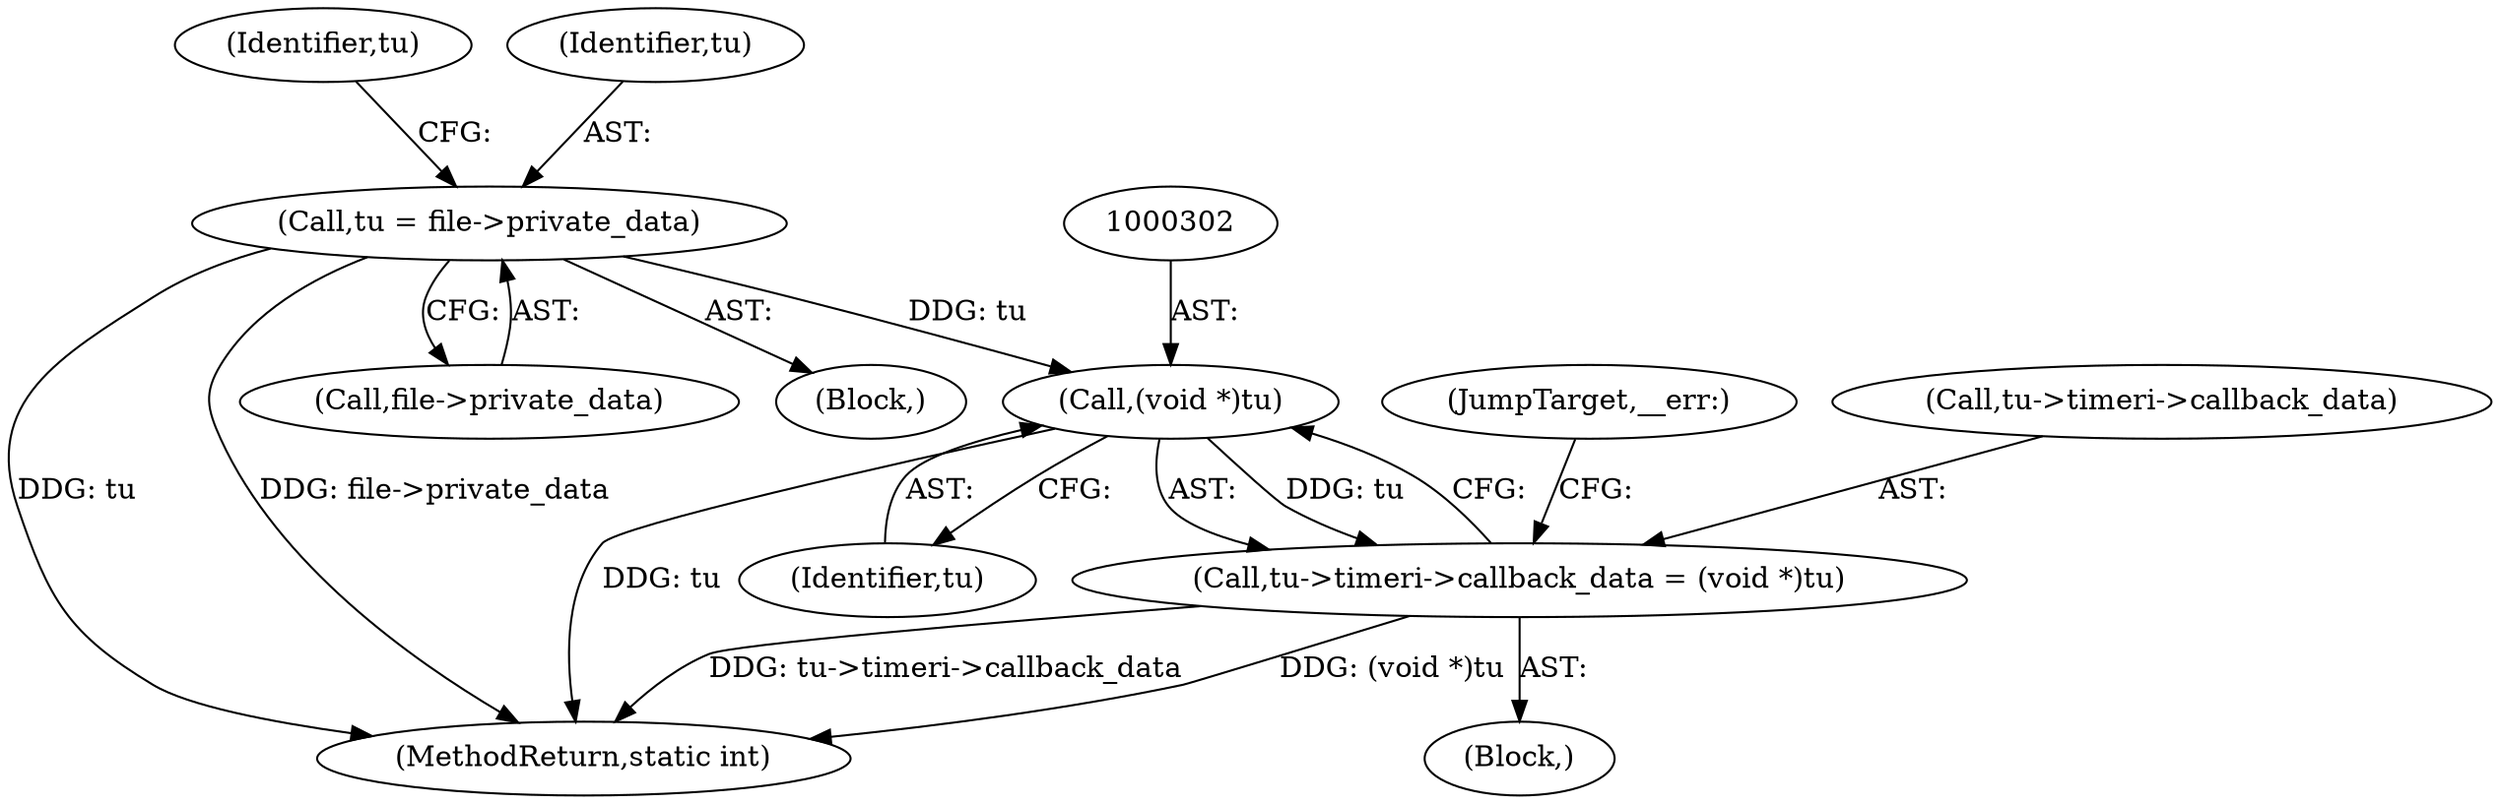 digraph "0_linux_af368027a49a751d6ff4ee9e3f9961f35bb4fede_2@pointer" {
"1000301" [label="(Call,(void *)tu)"];
"1000111" [label="(Call,tu = file->private_data)"];
"1000295" [label="(Call,tu->timeri->callback_data = (void *)tu)"];
"1000268" [label="(Block,)"];
"1000303" [label="(Identifier,tu)"];
"1000307" [label="(MethodReturn,static int)"];
"1000118" [label="(Identifier,tu)"];
"1000301" [label="(Call,(void *)tu)"];
"1000112" [label="(Identifier,tu)"];
"1000111" [label="(Call,tu = file->private_data)"];
"1000113" [label="(Call,file->private_data)"];
"1000103" [label="(Block,)"];
"1000304" [label="(JumpTarget,__err:)"];
"1000295" [label="(Call,tu->timeri->callback_data = (void *)tu)"];
"1000296" [label="(Call,tu->timeri->callback_data)"];
"1000301" -> "1000295"  [label="AST: "];
"1000301" -> "1000303"  [label="CFG: "];
"1000302" -> "1000301"  [label="AST: "];
"1000303" -> "1000301"  [label="AST: "];
"1000295" -> "1000301"  [label="CFG: "];
"1000301" -> "1000307"  [label="DDG: tu"];
"1000301" -> "1000295"  [label="DDG: tu"];
"1000111" -> "1000301"  [label="DDG: tu"];
"1000111" -> "1000103"  [label="AST: "];
"1000111" -> "1000113"  [label="CFG: "];
"1000112" -> "1000111"  [label="AST: "];
"1000113" -> "1000111"  [label="AST: "];
"1000118" -> "1000111"  [label="CFG: "];
"1000111" -> "1000307"  [label="DDG: tu"];
"1000111" -> "1000307"  [label="DDG: file->private_data"];
"1000295" -> "1000268"  [label="AST: "];
"1000296" -> "1000295"  [label="AST: "];
"1000304" -> "1000295"  [label="CFG: "];
"1000295" -> "1000307"  [label="DDG: tu->timeri->callback_data"];
"1000295" -> "1000307"  [label="DDG: (void *)tu"];
}
